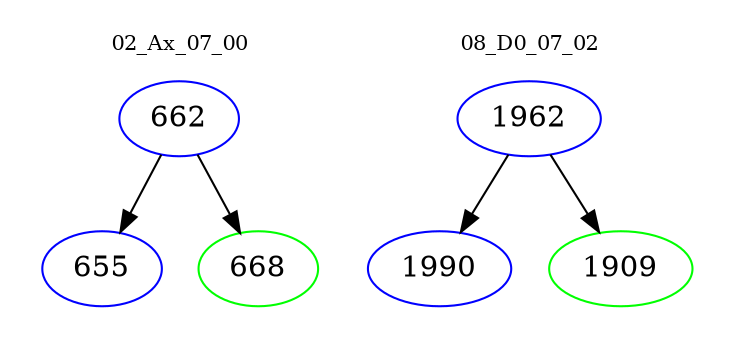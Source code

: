 digraph{
subgraph cluster_0 {
color = white
label = "02_Ax_07_00";
fontsize=10;
T0_662 [label="662", color="blue"]
T0_662 -> T0_655 [color="black"]
T0_655 [label="655", color="blue"]
T0_662 -> T0_668 [color="black"]
T0_668 [label="668", color="green"]
}
subgraph cluster_1 {
color = white
label = "08_D0_07_02";
fontsize=10;
T1_1962 [label="1962", color="blue"]
T1_1962 -> T1_1990 [color="black"]
T1_1990 [label="1990", color="blue"]
T1_1962 -> T1_1909 [color="black"]
T1_1909 [label="1909", color="green"]
}
}
